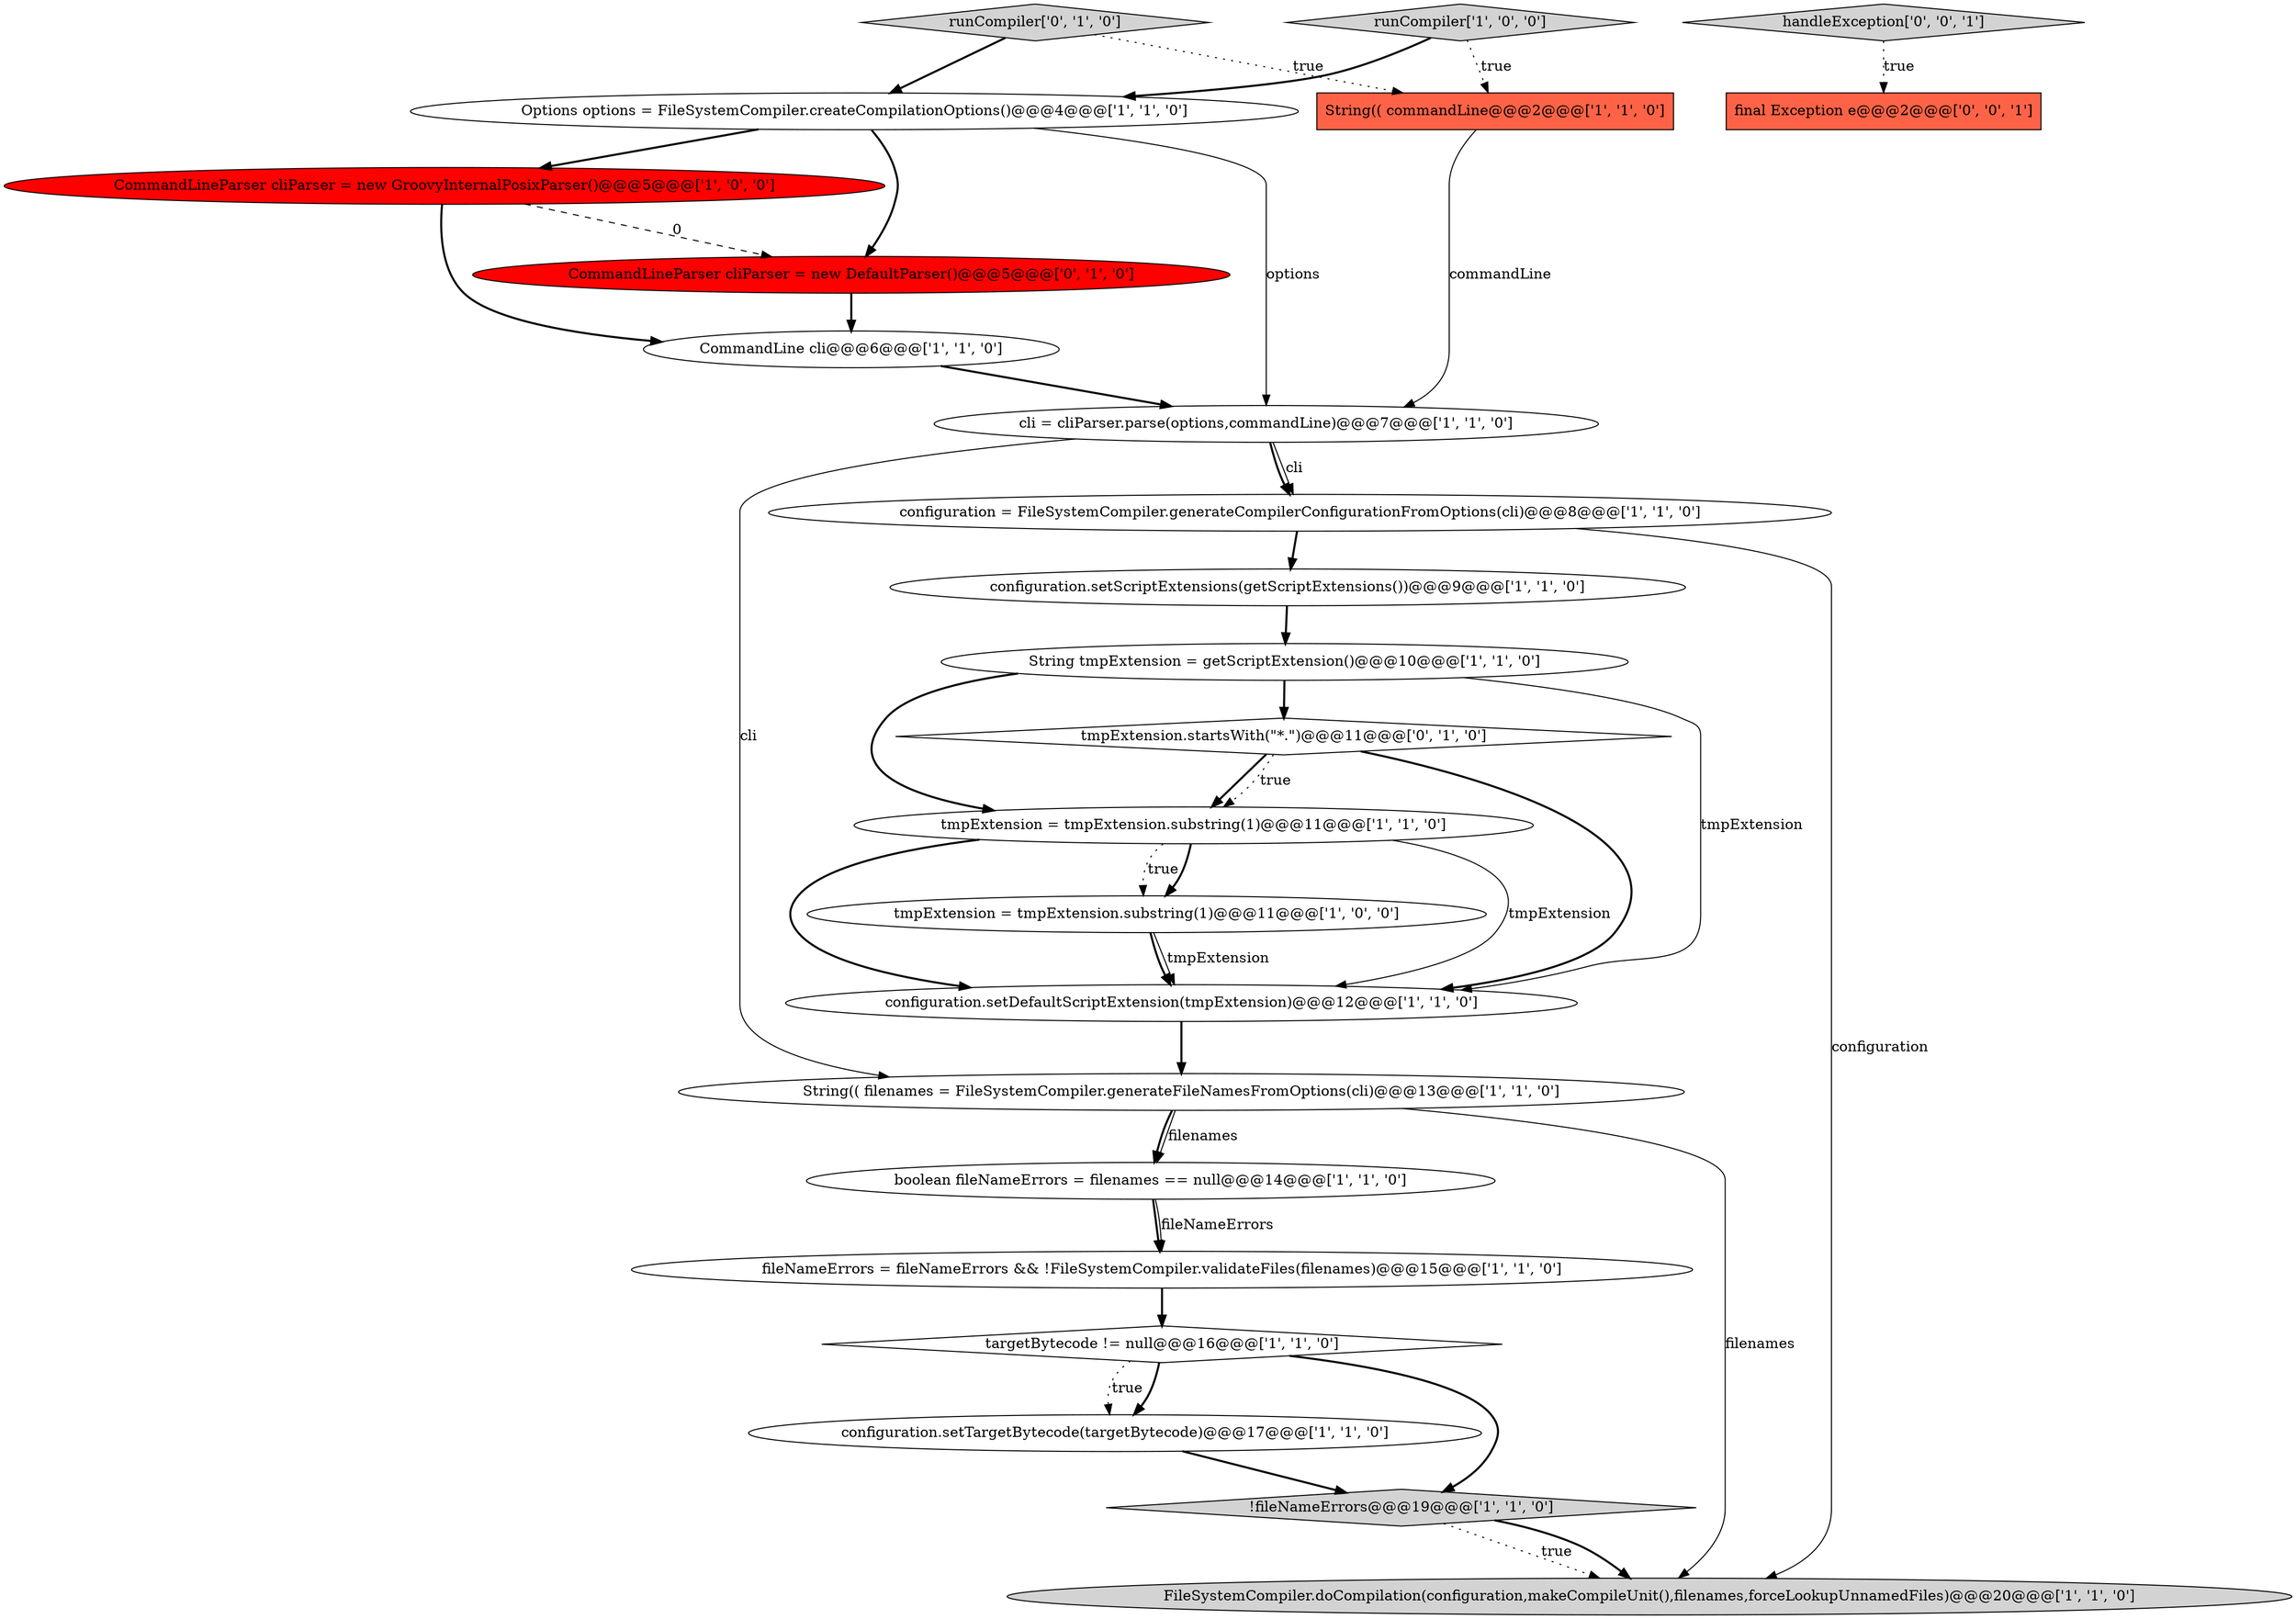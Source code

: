 digraph {
11 [style = filled, label = "String(( filenames = FileSystemCompiler.generateFileNamesFromOptions(cli)@@@13@@@['1', '1', '0']", fillcolor = white, shape = ellipse image = "AAA0AAABBB1BBB"];
16 [style = filled, label = "String tmpExtension = getScriptExtension()@@@10@@@['1', '1', '0']", fillcolor = white, shape = ellipse image = "AAA0AAABBB1BBB"];
0 [style = filled, label = "CommandLineParser cliParser = new GroovyInternalPosixParser()@@@5@@@['1', '0', '0']", fillcolor = red, shape = ellipse image = "AAA1AAABBB1BBB"];
18 [style = filled, label = "cli = cliParser.parse(options,commandLine)@@@7@@@['1', '1', '0']", fillcolor = white, shape = ellipse image = "AAA0AAABBB1BBB"];
3 [style = filled, label = "configuration.setDefaultScriptExtension(tmpExtension)@@@12@@@['1', '1', '0']", fillcolor = white, shape = ellipse image = "AAA0AAABBB1BBB"];
1 [style = filled, label = "!fileNameErrors@@@19@@@['1', '1', '0']", fillcolor = lightgray, shape = diamond image = "AAA0AAABBB1BBB"];
14 [style = filled, label = "FileSystemCompiler.doCompilation(configuration,makeCompileUnit(),filenames,forceLookupUnnamedFiles)@@@20@@@['1', '1', '0']", fillcolor = lightgray, shape = ellipse image = "AAA0AAABBB1BBB"];
13 [style = filled, label = "configuration.setTargetBytecode(targetBytecode)@@@17@@@['1', '1', '0']", fillcolor = white, shape = ellipse image = "AAA0AAABBB1BBB"];
20 [style = filled, label = "CommandLineParser cliParser = new DefaultParser()@@@5@@@['0', '1', '0']", fillcolor = red, shape = ellipse image = "AAA1AAABBB2BBB"];
4 [style = filled, label = "targetBytecode != null@@@16@@@['1', '1', '0']", fillcolor = white, shape = diamond image = "AAA0AAABBB1BBB"];
21 [style = filled, label = "runCompiler['0', '1', '0']", fillcolor = lightgray, shape = diamond image = "AAA0AAABBB2BBB"];
23 [style = filled, label = "final Exception e@@@2@@@['0', '0', '1']", fillcolor = tomato, shape = box image = "AAA0AAABBB3BBB"];
8 [style = filled, label = "tmpExtension = tmpExtension.substring(1)@@@11@@@['1', '0', '0']", fillcolor = white, shape = ellipse image = "AAA0AAABBB1BBB"];
9 [style = filled, label = "CommandLine cli@@@6@@@['1', '1', '0']", fillcolor = white, shape = ellipse image = "AAA0AAABBB1BBB"];
12 [style = filled, label = "tmpExtension = tmpExtension.substring(1)@@@11@@@['1', '1', '0']", fillcolor = white, shape = ellipse image = "AAA0AAABBB1BBB"];
19 [style = filled, label = "tmpExtension.startsWith(\"*.\")@@@11@@@['0', '1', '0']", fillcolor = white, shape = diamond image = "AAA0AAABBB2BBB"];
6 [style = filled, label = "Options options = FileSystemCompiler.createCompilationOptions()@@@4@@@['1', '1', '0']", fillcolor = white, shape = ellipse image = "AAA0AAABBB1BBB"];
17 [style = filled, label = "configuration = FileSystemCompiler.generateCompilerConfigurationFromOptions(cli)@@@8@@@['1', '1', '0']", fillcolor = white, shape = ellipse image = "AAA0AAABBB1BBB"];
22 [style = filled, label = "handleException['0', '0', '1']", fillcolor = lightgray, shape = diamond image = "AAA0AAABBB3BBB"];
2 [style = filled, label = "String(( commandLine@@@2@@@['1', '1', '0']", fillcolor = tomato, shape = box image = "AAA0AAABBB1BBB"];
5 [style = filled, label = "fileNameErrors = fileNameErrors && !FileSystemCompiler.validateFiles(filenames)@@@15@@@['1', '1', '0']", fillcolor = white, shape = ellipse image = "AAA0AAABBB1BBB"];
15 [style = filled, label = "runCompiler['1', '0', '0']", fillcolor = lightgray, shape = diamond image = "AAA0AAABBB1BBB"];
7 [style = filled, label = "boolean fileNameErrors = filenames == null@@@14@@@['1', '1', '0']", fillcolor = white, shape = ellipse image = "AAA0AAABBB1BBB"];
10 [style = filled, label = "configuration.setScriptExtensions(getScriptExtensions())@@@9@@@['1', '1', '0']", fillcolor = white, shape = ellipse image = "AAA0AAABBB1BBB"];
17->10 [style = bold, label=""];
18->17 [style = solid, label="cli"];
0->9 [style = bold, label=""];
16->3 [style = solid, label="tmpExtension"];
22->23 [style = dotted, label="true"];
17->14 [style = solid, label="configuration"];
19->12 [style = bold, label=""];
20->9 [style = bold, label=""];
21->6 [style = bold, label=""];
12->8 [style = dotted, label="true"];
15->2 [style = dotted, label="true"];
8->3 [style = solid, label="tmpExtension"];
4->13 [style = bold, label=""];
8->3 [style = bold, label=""];
3->11 [style = bold, label=""];
18->17 [style = bold, label=""];
19->12 [style = dotted, label="true"];
21->2 [style = dotted, label="true"];
15->6 [style = bold, label=""];
6->0 [style = bold, label=""];
1->14 [style = dotted, label="true"];
16->19 [style = bold, label=""];
0->20 [style = dashed, label="0"];
2->18 [style = solid, label="commandLine"];
13->1 [style = bold, label=""];
6->20 [style = bold, label=""];
4->13 [style = dotted, label="true"];
11->7 [style = solid, label="filenames"];
7->5 [style = bold, label=""];
9->18 [style = bold, label=""];
10->16 [style = bold, label=""];
11->14 [style = solid, label="filenames"];
12->8 [style = bold, label=""];
18->11 [style = solid, label="cli"];
5->4 [style = bold, label=""];
12->3 [style = solid, label="tmpExtension"];
6->18 [style = solid, label="options"];
1->14 [style = bold, label=""];
4->1 [style = bold, label=""];
12->3 [style = bold, label=""];
7->5 [style = solid, label="fileNameErrors"];
16->12 [style = bold, label=""];
19->3 [style = bold, label=""];
11->7 [style = bold, label=""];
}
